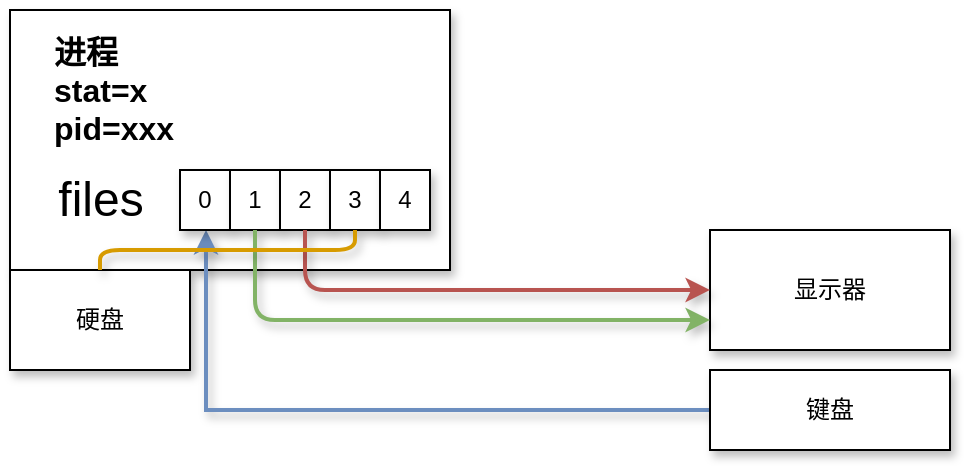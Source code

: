 <mxfile version="14.1.5" type="device"><diagram id="llprVpS2JXMj-etDnCbh" name="第 1 页"><mxGraphModel dx="1913" dy="966" grid="1" gridSize="10" guides="1" tooltips="1" connect="1" arrows="1" fold="1" page="1" pageScale="1" pageWidth="827" pageHeight="1169" math="0" shadow="0"><root><mxCell id="0"/><mxCell id="1" parent="0"/><mxCell id="VIJwpkVdjo9LIe4w0keE-1" value="" style="rounded=0;whiteSpace=wrap;html=1;shadow=1;" parent="1" vertex="1"><mxGeometry x="-10" y="190" width="220" height="130" as="geometry"/></mxCell><mxCell id="VIJwpkVdjo9LIe4w0keE-8" value="" style="edgeStyle=orthogonalEdgeStyle;rounded=0;orthogonalLoop=1;jettySize=auto;html=1;strokeWidth=2;fillColor=#dae8fc;strokeColor=#6c8ebf;shadow=1;" parent="1" source="VIJwpkVdjo9LIe4w0keE-2" edge="1"><mxGeometry relative="1" as="geometry"><mxPoint x="88" y="300" as="targetPoint"/><Array as="points"><mxPoint x="88" y="390"/><mxPoint x="88" y="300"/></Array></mxGeometry></mxCell><mxCell id="VIJwpkVdjo9LIe4w0keE-2" value="键盘" style="rounded=0;whiteSpace=wrap;html=1;shadow=1;" parent="1" vertex="1"><mxGeometry x="340" y="370" width="120" height="40" as="geometry"/></mxCell><mxCell id="VIJwpkVdjo9LIe4w0keE-5" value="显示器" style="rounded=0;whiteSpace=wrap;html=1;shadow=1;" parent="1" vertex="1"><mxGeometry x="340" y="300" width="120" height="60" as="geometry"/></mxCell><mxCell id="VIJwpkVdjo9LIe4w0keE-9" value="硬盘" style="rounded=0;whiteSpace=wrap;html=1;shadow=1;" parent="1" vertex="1"><mxGeometry x="-10" y="320" width="90" height="50" as="geometry"/></mxCell><mxCell id="VIJwpkVdjo9LIe4w0keE-10" value="0" style="rounded=0;whiteSpace=wrap;html=1;shadow=1;" parent="1" vertex="1"><mxGeometry x="75" y="270" width="25" height="30" as="geometry"/></mxCell><mxCell id="VIJwpkVdjo9LIe4w0keE-11" value="1" style="rounded=0;whiteSpace=wrap;html=1;shadow=1;" parent="1" vertex="1"><mxGeometry x="100" y="270" width="25" height="30" as="geometry"/></mxCell><mxCell id="VIJwpkVdjo9LIe4w0keE-12" value="2" style="rounded=0;whiteSpace=wrap;html=1;shadow=1;" parent="1" vertex="1"><mxGeometry x="125" y="270" width="25" height="30" as="geometry"/></mxCell><mxCell id="VIJwpkVdjo9LIe4w0keE-13" value="3" style="rounded=0;whiteSpace=wrap;html=1;shadow=1;" parent="1" vertex="1"><mxGeometry x="150" y="270" width="25" height="30" as="geometry"/></mxCell><mxCell id="VIJwpkVdjo9LIe4w0keE-14" value="4" style="rounded=0;whiteSpace=wrap;html=1;shadow=1;" parent="1" vertex="1"><mxGeometry x="175" y="270" width="25" height="30" as="geometry"/></mxCell><mxCell id="VIJwpkVdjo9LIe4w0keE-17" value="" style="edgeStyle=segmentEdgeStyle;endArrow=classic;html=1;exitX=0.5;exitY=1;exitDx=0;exitDy=0;entryX=0;entryY=0.75;entryDx=0;entryDy=0;fillColor=#d5e8d4;strokeColor=#82b366;strokeWidth=2;shadow=1;" parent="1" source="VIJwpkVdjo9LIe4w0keE-11" target="VIJwpkVdjo9LIe4w0keE-5" edge="1"><mxGeometry width="50" height="50" relative="1" as="geometry"><mxPoint x="390" y="520" as="sourcePoint"/><mxPoint x="440" y="470" as="targetPoint"/><Array as="points"><mxPoint x="113" y="345"/></Array></mxGeometry></mxCell><mxCell id="VIJwpkVdjo9LIe4w0keE-18" value="" style="edgeStyle=segmentEdgeStyle;endArrow=classic;html=1;exitX=0.5;exitY=1;exitDx=0;exitDy=0;entryX=0;entryY=0.5;entryDx=0;entryDy=0;strokeWidth=2;fillColor=#f8cecc;strokeColor=#b85450;shadow=1;" parent="1" source="VIJwpkVdjo9LIe4w0keE-12" target="VIJwpkVdjo9LIe4w0keE-5" edge="1"><mxGeometry width="50" height="50" relative="1" as="geometry"><mxPoint x="160" y="330" as="sourcePoint"/><mxPoint x="387.5" y="375" as="targetPoint"/><Array as="points"><mxPoint x="138" y="330"/></Array></mxGeometry></mxCell><mxCell id="VIJwpkVdjo9LIe4w0keE-19" value="进程&lt;br style=&quot;font-size: 16px&quot;&gt;stat=x&lt;br style=&quot;font-size: 16px&quot;&gt;pid=xxx" style="text;html=1;align=left;verticalAlign=middle;resizable=0;points=[];autosize=1;fontStyle=1;fontSize=16;shadow=1;" parent="1" vertex="1"><mxGeometry x="10" y="200" width="80" height="60" as="geometry"/></mxCell><mxCell id="VIJwpkVdjo9LIe4w0keE-20" value="files" style="text;html=1;align=center;verticalAlign=middle;resizable=0;points=[];autosize=1;fontSize=24;shadow=1;" parent="1" vertex="1"><mxGeometry x="5" y="270" width="60" height="30" as="geometry"/></mxCell><mxCell id="Z7go6Q3_k2FXRdbw6mvT-3" value="" style="edgeStyle=segmentEdgeStyle;endArrow=none;html=1;endFill=0;exitX=0.5;exitY=0;exitDx=0;exitDy=0;entryX=0.5;entryY=1;entryDx=0;entryDy=0;fillColor=#ffe6cc;strokeColor=#d79b00;strokeWidth=2;shadow=1;" edge="1" parent="1" source="VIJwpkVdjo9LIe4w0keE-9" target="VIJwpkVdjo9LIe4w0keE-13"><mxGeometry width="50" height="50" relative="1" as="geometry"><mxPoint x="230" y="520" as="sourcePoint"/><mxPoint x="280" y="470" as="targetPoint"/><Array as="points"><mxPoint x="35" y="310"/><mxPoint x="163" y="310"/></Array></mxGeometry></mxCell></root></mxGraphModel></diagram></mxfile>